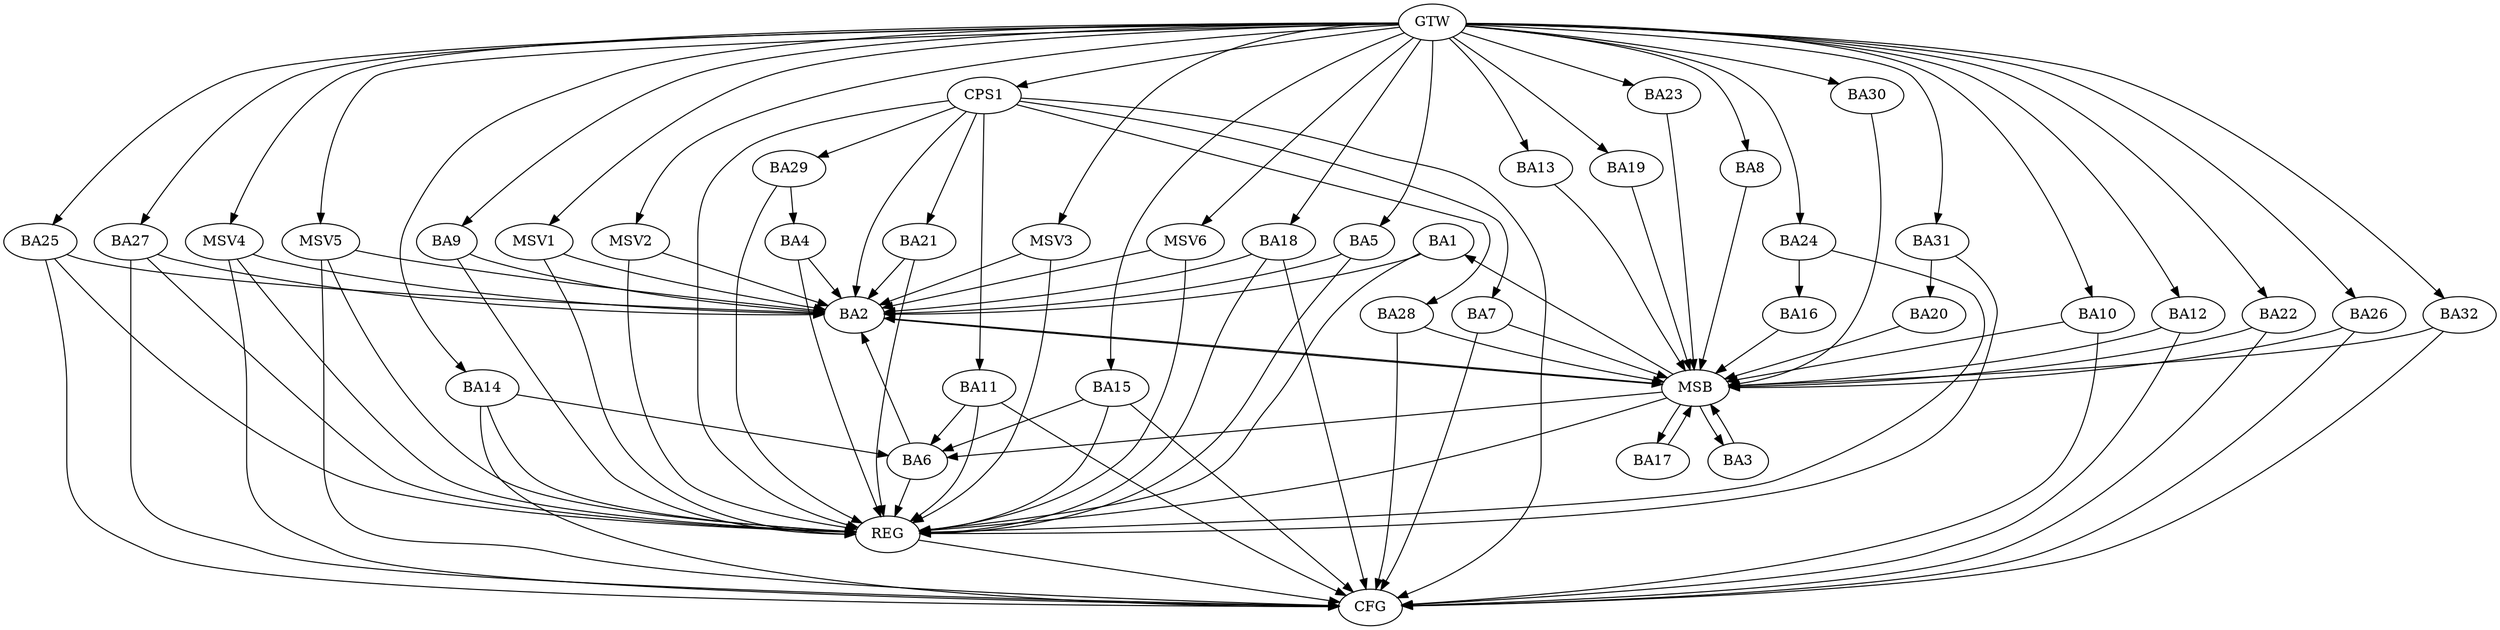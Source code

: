 strict digraph G {
  BA1 [ label="BA1" ];
  BA2 [ label="BA2" ];
  BA3 [ label="BA3" ];
  BA4 [ label="BA4" ];
  BA5 [ label="BA5" ];
  BA6 [ label="BA6" ];
  BA7 [ label="BA7" ];
  BA8 [ label="BA8" ];
  BA9 [ label="BA9" ];
  BA10 [ label="BA10" ];
  BA11 [ label="BA11" ];
  BA12 [ label="BA12" ];
  BA13 [ label="BA13" ];
  BA14 [ label="BA14" ];
  BA15 [ label="BA15" ];
  BA16 [ label="BA16" ];
  BA17 [ label="BA17" ];
  BA18 [ label="BA18" ];
  BA19 [ label="BA19" ];
  BA20 [ label="BA20" ];
  BA21 [ label="BA21" ];
  BA22 [ label="BA22" ];
  BA23 [ label="BA23" ];
  BA24 [ label="BA24" ];
  BA25 [ label="BA25" ];
  BA26 [ label="BA26" ];
  BA27 [ label="BA27" ];
  BA28 [ label="BA28" ];
  BA29 [ label="BA29" ];
  BA30 [ label="BA30" ];
  BA31 [ label="BA31" ];
  BA32 [ label="BA32" ];
  CPS1 [ label="CPS1" ];
  GTW [ label="GTW" ];
  REG [ label="REG" ];
  MSB [ label="MSB" ];
  CFG [ label="CFG" ];
  MSV1 [ label="MSV1" ];
  MSV2 [ label="MSV2" ];
  MSV3 [ label="MSV3" ];
  MSV4 [ label="MSV4" ];
  MSV5 [ label="MSV5" ];
  MSV6 [ label="MSV6" ];
  BA1 -> BA2;
  BA4 -> BA2;
  BA5 -> BA2;
  BA6 -> BA2;
  BA9 -> BA2;
  BA11 -> BA6;
  BA14 -> BA6;
  BA15 -> BA6;
  BA18 -> BA2;
  BA21 -> BA2;
  BA24 -> BA16;
  BA25 -> BA2;
  BA27 -> BA2;
  BA29 -> BA4;
  BA31 -> BA20;
  CPS1 -> BA11;
  CPS1 -> BA21;
  CPS1 -> BA7;
  CPS1 -> BA2;
  CPS1 -> BA28;
  CPS1 -> BA29;
  GTW -> BA5;
  GTW -> BA8;
  GTW -> BA9;
  GTW -> BA10;
  GTW -> BA12;
  GTW -> BA13;
  GTW -> BA14;
  GTW -> BA15;
  GTW -> BA18;
  GTW -> BA19;
  GTW -> BA22;
  GTW -> BA23;
  GTW -> BA24;
  GTW -> BA25;
  GTW -> BA26;
  GTW -> BA27;
  GTW -> BA30;
  GTW -> BA31;
  GTW -> BA32;
  GTW -> CPS1;
  BA1 -> REG;
  BA4 -> REG;
  BA5 -> REG;
  BA6 -> REG;
  BA9 -> REG;
  BA11 -> REG;
  BA14 -> REG;
  BA15 -> REG;
  BA18 -> REG;
  BA21 -> REG;
  BA24 -> REG;
  BA25 -> REG;
  BA27 -> REG;
  BA29 -> REG;
  BA31 -> REG;
  CPS1 -> REG;
  BA2 -> MSB;
  MSB -> BA1;
  MSB -> REG;
  BA3 -> MSB;
  MSB -> BA2;
  BA7 -> MSB;
  MSB -> BA3;
  BA8 -> MSB;
  BA10 -> MSB;
  MSB -> BA6;
  BA12 -> MSB;
  BA13 -> MSB;
  BA16 -> MSB;
  BA17 -> MSB;
  BA19 -> MSB;
  BA20 -> MSB;
  BA22 -> MSB;
  BA23 -> MSB;
  MSB -> BA17;
  BA26 -> MSB;
  BA28 -> MSB;
  BA30 -> MSB;
  BA32 -> MSB;
  BA28 -> CFG;
  BA32 -> CFG;
  BA10 -> CFG;
  BA27 -> CFG;
  BA14 -> CFG;
  BA15 -> CFG;
  BA12 -> CFG;
  BA25 -> CFG;
  BA26 -> CFG;
  CPS1 -> CFG;
  BA22 -> CFG;
  BA11 -> CFG;
  BA7 -> CFG;
  BA18 -> CFG;
  REG -> CFG;
  MSV1 -> BA2;
  GTW -> MSV1;
  MSV1 -> REG;
  MSV2 -> BA2;
  GTW -> MSV2;
  MSV2 -> REG;
  MSV3 -> BA2;
  GTW -> MSV3;
  MSV3 -> REG;
  MSV4 -> BA2;
  GTW -> MSV4;
  MSV4 -> REG;
  MSV4 -> CFG;
  MSV5 -> BA2;
  MSV6 -> BA2;
  GTW -> MSV5;
  MSV5 -> REG;
  MSV5 -> CFG;
  GTW -> MSV6;
  MSV6 -> REG;
}
